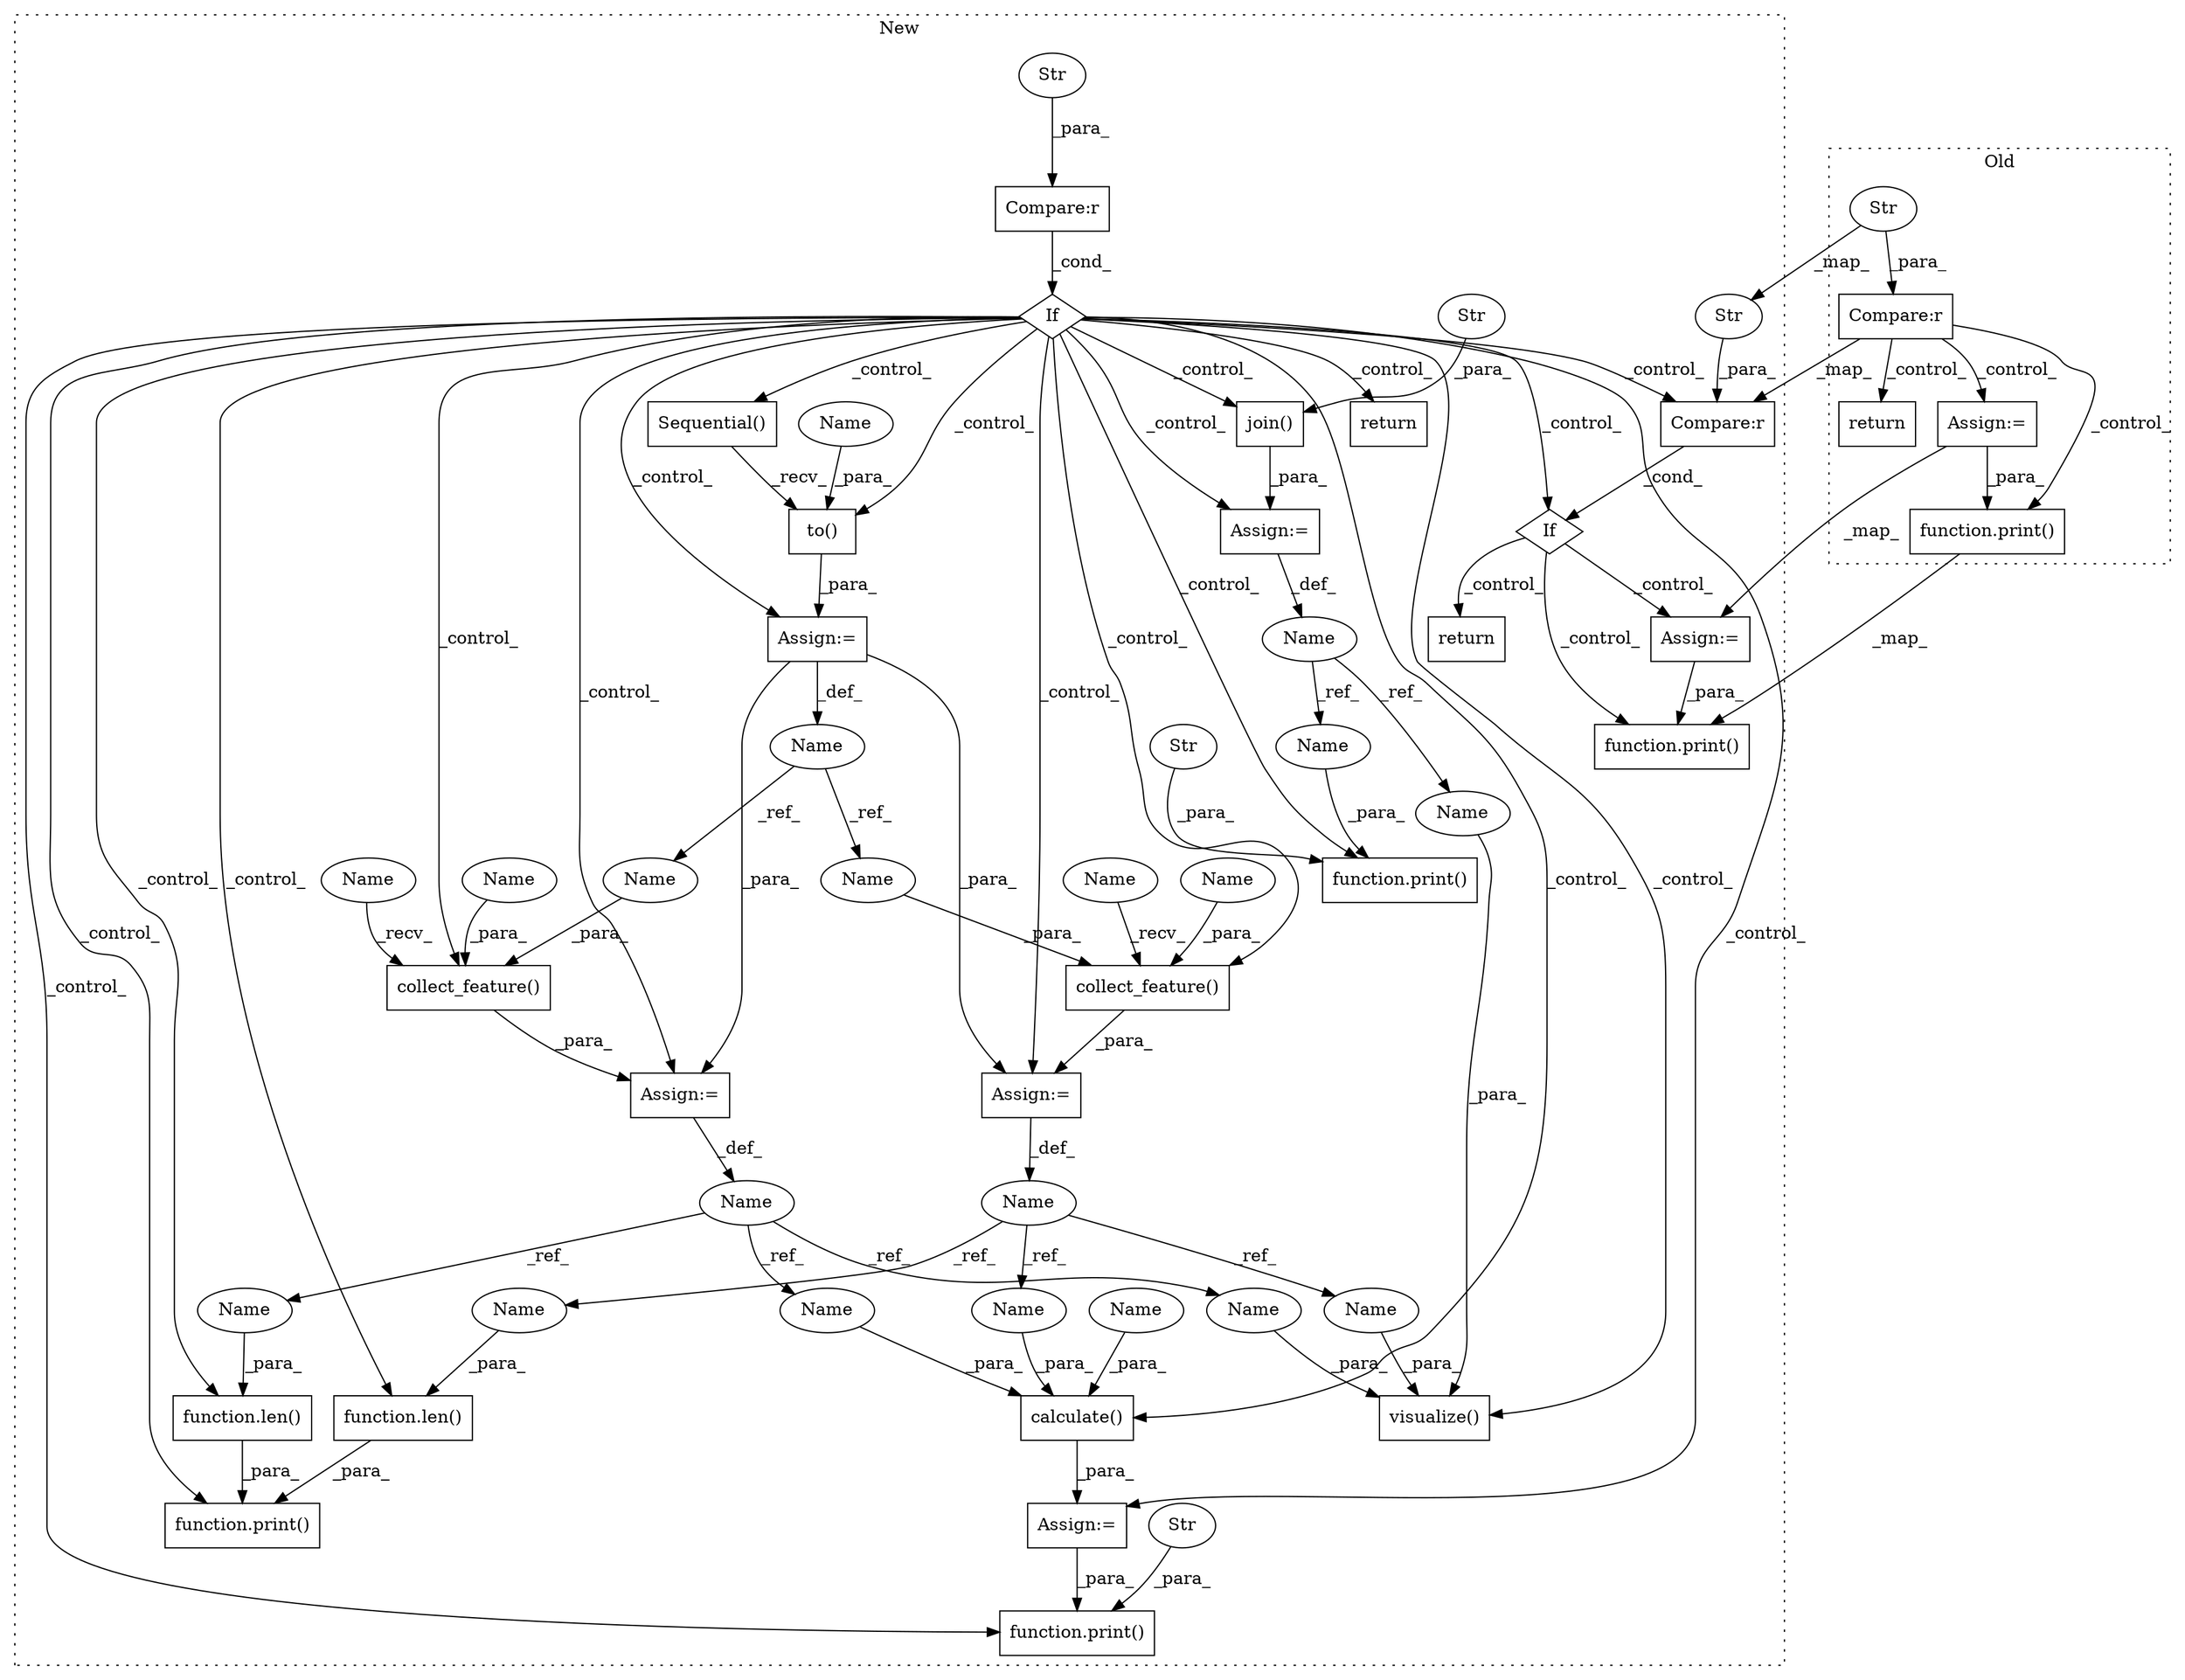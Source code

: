 digraph G {
subgraph cluster0 {
1 [label="return" a="93" s="4292" l="6" shape="box"];
23 [label="Compare:r" a="40" s="4038" l="20" shape="box"];
25 [label="Str" a="66" s="4052" l="6" shape="ellipse"];
28 [label="function.print()" a="75" s="4272,4282" l="6,1" shape="box"];
37 [label="Assign:=" a="68" s="4207" l="3" shape="box"];
label = "Old";
style="dotted";
}
subgraph cluster1 {
2 [label="collect_feature()" a="75" s="4664,4724" l="22,23" shape="box"];
3 [label="If" a="96" s="4337" l="3" shape="diamond"];
4 [label="join()" a="75" s="4849,4896" l="9,1" shape="box"];
5 [label="If" a="96" s="5240" l="3" shape="diamond"];
6 [label="Str" a="66" s="4886" l="10" shape="ellipse"];
7 [label="function.print()" a="75" s="5186,5218" l="6,1" shape="box"];
8 [label="Str" a="66" s="5192" l="14" shape="ellipse"];
9 [label="function.print()" a="75" s="4976,5014" l="6,1" shape="box"];
10 [label="Str" a="66" s="4982" l="17" shape="ellipse"];
11 [label="Name" a="87" s="4833" l="13" shape="ellipse"];
12 [label="visualize()" a="75" s="4906,4966" l="15,1" shape="box"];
13 [label="function.print()" a="75" s="4756,4802" l="6,1" shape="box"];
14 [label="Name" a="87" s="4539" l="14" shape="ellipse"];
15 [label="function.len()" a="75" s="4762,4780" l="4,1" shape="box"];
16 [label="Name" a="87" s="4647" l="14" shape="ellipse"];
17 [label="function.len()" a="75" s="4783,4801" l="4,1" shape="box"];
18 [label="to()" a="75" s="4439,4529" l="84,1" shape="box"];
19 [label="Sequential()" a="75" s="4439,4518" l="14,1" shape="box"];
20 [label="Compare:r" a="40" s="4340" l="24" shape="box"];
21 [label="Str" a="66" s="4354" l="10" shape="ellipse"];
22 [label="Compare:r" a="40" s="5243" l="20" shape="box"];
24 [label="Str" a="66" s="5257" l="6" shape="ellipse"];
26 [label="Name" a="87" s="4419" l="17" shape="ellipse"];
27 [label="collect_feature()" a="75" s="4556,4615" l="22,23" shape="box"];
29 [label="function.print()" a="75" s="5342,5352" l="6,1" shape="box"];
30 [label="Assign:=" a="68" s="4846" l="3" shape="box"];
31 [label="Assign:=" a="68" s="4436" l="3" shape="box"];
32 [label="Assign:=" a="68" s="4661" l="3" shape="box"];
33 [label="Assign:=" a="68" s="5114" l="3" shape="box"];
34 [label="Assign:=" a="68" s="4553" l="3" shape="box"];
35 [label="calculate()" a="75" s="5117,5176" l="21,1" shape="box"];
36 [label="return" a="93" s="5362" l="6" shape="box"];
38 [label="Assign:=" a="68" s="5277" l="3" shape="box"];
39 [label="return" a="93" s="5228" l="6" shape="box"];
40 [label="Name" a="87" s="5001" l="13" shape="ellipse"];
41 [label="Name" a="87" s="4953" l="13" shape="ellipse"];
42 [label="Name" a="87" s="4787" l="14" shape="ellipse"];
43 [label="Name" a="87" s="5154" l="14" shape="ellipse"];
44 [label="Name" a="87" s="4937" l="14" shape="ellipse"];
45 [label="Name" a="87" s="5138" l="14" shape="ellipse"];
46 [label="Name" a="87" s="4766" l="14" shape="ellipse"];
47 [label="Name" a="87" s="4921" l="14" shape="ellipse"];
48 [label="Name" a="87" s="4664" l="5" shape="ellipse"];
49 [label="Name" a="87" s="4556" l="5" shape="ellipse"];
50 [label="Name" a="87" s="4718" l="6" shape="ellipse"];
51 [label="Name" a="87" s="4609" l="6" shape="ellipse"];
52 [label="Name" a="87" s="5170" l="6" shape="ellipse"];
53 [label="Name" a="87" s="4523" l="6" shape="ellipse"];
54 [label="Name" a="87" s="4590" l="17" shape="ellipse"];
55 [label="Name" a="87" s="4699" l="17" shape="ellipse"];
label = "New";
style="dotted";
}
2 -> 32 [label="_para_"];
3 -> 13 [label="_control_"];
3 -> 34 [label="_control_"];
3 -> 9 [label="_control_"];
3 -> 12 [label="_control_"];
3 -> 39 [label="_control_"];
3 -> 18 [label="_control_"];
3 -> 27 [label="_control_"];
3 -> 32 [label="_control_"];
3 -> 22 [label="_control_"];
3 -> 7 [label="_control_"];
3 -> 33 [label="_control_"];
3 -> 35 [label="_control_"];
3 -> 2 [label="_control_"];
3 -> 30 [label="_control_"];
3 -> 4 [label="_control_"];
3 -> 15 [label="_control_"];
3 -> 19 [label="_control_"];
3 -> 5 [label="_control_"];
3 -> 17 [label="_control_"];
3 -> 31 [label="_control_"];
4 -> 30 [label="_para_"];
5 -> 38 [label="_control_"];
5 -> 29 [label="_control_"];
5 -> 36 [label="_control_"];
6 -> 4 [label="_para_"];
8 -> 7 [label="_para_"];
10 -> 9 [label="_para_"];
11 -> 40 [label="_ref_"];
11 -> 41 [label="_ref_"];
14 -> 47 [label="_ref_"];
14 -> 45 [label="_ref_"];
14 -> 46 [label="_ref_"];
15 -> 13 [label="_para_"];
16 -> 44 [label="_ref_"];
16 -> 43 [label="_ref_"];
16 -> 42 [label="_ref_"];
17 -> 13 [label="_para_"];
18 -> 31 [label="_para_"];
19 -> 18 [label="_recv_"];
20 -> 3 [label="_cond_"];
21 -> 20 [label="_para_"];
22 -> 5 [label="_cond_"];
23 -> 37 [label="_control_"];
23 -> 22 [label="_map_"];
23 -> 1 [label="_control_"];
23 -> 28 [label="_control_"];
24 -> 22 [label="_para_"];
25 -> 23 [label="_para_"];
25 -> 24 [label="_map_"];
26 -> 55 [label="_ref_"];
26 -> 54 [label="_ref_"];
27 -> 34 [label="_para_"];
28 -> 29 [label="_map_"];
30 -> 11 [label="_def_"];
31 -> 32 [label="_para_"];
31 -> 34 [label="_para_"];
31 -> 26 [label="_def_"];
32 -> 16 [label="_def_"];
33 -> 7 [label="_para_"];
34 -> 14 [label="_def_"];
35 -> 33 [label="_para_"];
37 -> 38 [label="_map_"];
37 -> 28 [label="_para_"];
38 -> 29 [label="_para_"];
40 -> 9 [label="_para_"];
41 -> 12 [label="_para_"];
42 -> 17 [label="_para_"];
43 -> 35 [label="_para_"];
44 -> 12 [label="_para_"];
45 -> 35 [label="_para_"];
46 -> 15 [label="_para_"];
47 -> 12 [label="_para_"];
48 -> 2 [label="_recv_"];
49 -> 27 [label="_recv_"];
50 -> 2 [label="_para_"];
51 -> 27 [label="_para_"];
52 -> 35 [label="_para_"];
53 -> 18 [label="_para_"];
54 -> 27 [label="_para_"];
55 -> 2 [label="_para_"];
}